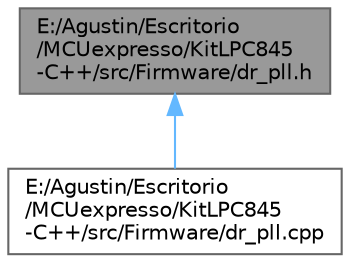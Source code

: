 digraph "E:/Agustin/Escritorio/MCUexpresso/KitLPC845-C++/src/Firmware/dr_pll.h"
{
 // LATEX_PDF_SIZE
  bgcolor="transparent";
  edge [fontname=Helvetica,fontsize=10,labelfontname=Helvetica,labelfontsize=10];
  node [fontname=Helvetica,fontsize=10,shape=box,height=0.2,width=0.4];
  Node1 [id="Node000001",label="E:/Agustin/Escritorio\l/MCUexpresso/KitLPC845\l-C++/src/Firmware/dr_pll.h",height=0.2,width=0.4,color="gray40", fillcolor="grey60", style="filled", fontcolor="black",tooltip="Breve descripción del objetivo del Módulo."];
  Node1 -> Node2 [id="edge1_Node000001_Node000002",dir="back",color="steelblue1",style="solid",tooltip=" "];
  Node2 [id="Node000002",label="E:/Agustin/Escritorio\l/MCUexpresso/KitLPC845\l-C++/src/Firmware/dr_pll.cpp",height=0.2,width=0.4,color="grey40", fillcolor="white", style="filled",URL="$dr__pll_8cpp.html",tooltip="Descripcion del modulo."];
}

